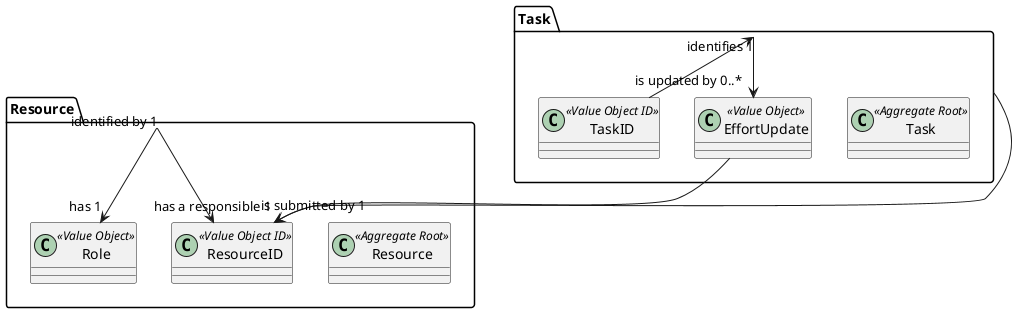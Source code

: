 @startuml

package Resource{
class Resource<< Aggregate Root >>
class Role << Value Object >>
class ResourceID << Value Object ID >>
}

package Task{
class Task << Aggregate Root >>
class EffortUpdate << Value Object >>
class TaskID << Value Object ID >>
}


ResourceID <-- "identified by 1" Resource

TaskID --> "identifies 1" Task
Task --> "has a responsible 1" ResourceID
Task --> "is updated by 0..*" EffortUpdate
Resource --> "has 1" Role
EffortUpdate --> "is submitted by 1" ResourceID



@enduml